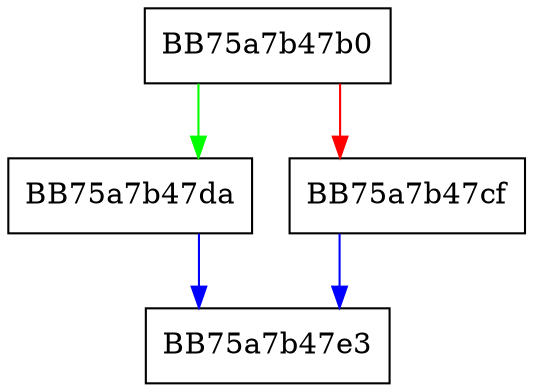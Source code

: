 digraph FPU_fldz {
  node [shape="box"];
  graph [splines=ortho];
  BB75a7b47b0 -> BB75a7b47da [color="green"];
  BB75a7b47b0 -> BB75a7b47cf [color="red"];
  BB75a7b47cf -> BB75a7b47e3 [color="blue"];
  BB75a7b47da -> BB75a7b47e3 [color="blue"];
}